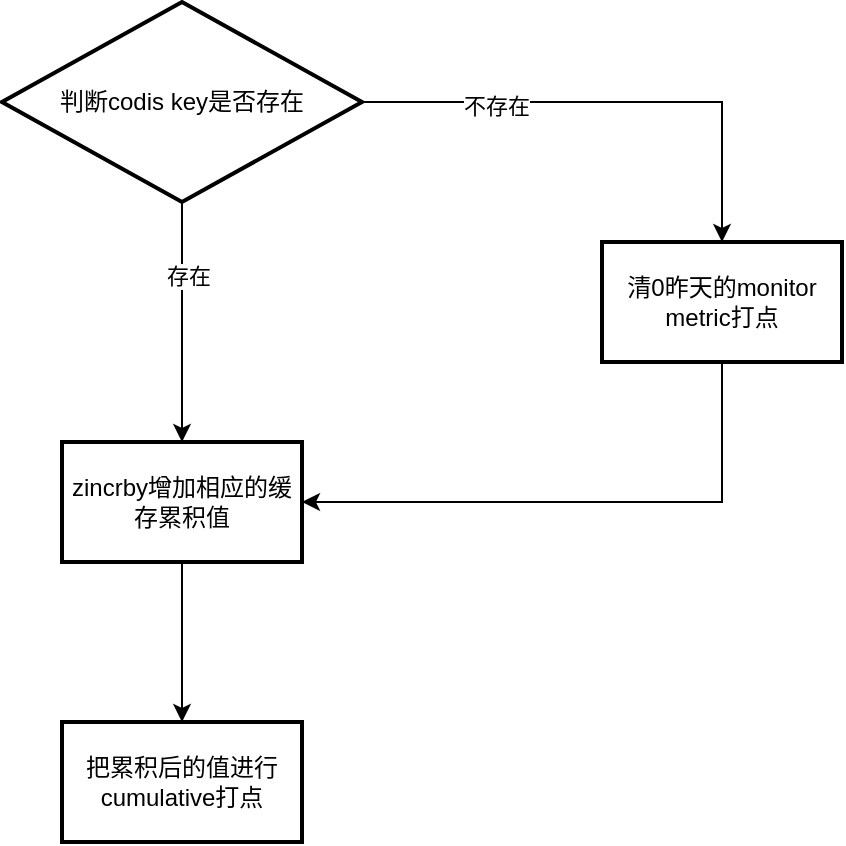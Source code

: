 <mxfile version="16.6.4" type="github">
  <diagram id="P6g-e3BMj1fywKxw2oSS" name="Page-1">
    <mxGraphModel dx="1426" dy="690" grid="1" gridSize="10" guides="1" tooltips="1" connect="1" arrows="1" fold="1" page="1" pageScale="1" pageWidth="827" pageHeight="1169" math="0" shadow="0">
      <root>
        <mxCell id="0" />
        <mxCell id="1" parent="0" />
        <mxCell id="wh7Hn2NvVBeYIk8sZpwo-45" value="" style="edgeStyle=orthogonalEdgeStyle;rounded=0;orthogonalLoop=1;jettySize=auto;html=1;" edge="1" parent="1" source="wh7Hn2NvVBeYIk8sZpwo-43" target="wh7Hn2NvVBeYIk8sZpwo-44">
          <mxGeometry relative="1" as="geometry" />
        </mxCell>
        <mxCell id="wh7Hn2NvVBeYIk8sZpwo-46" value="存在" style="edgeLabel;html=1;align=center;verticalAlign=middle;resizable=0;points=[];" vertex="1" connectable="0" parent="wh7Hn2NvVBeYIk8sZpwo-45">
          <mxGeometry x="-0.38" y="3" relative="1" as="geometry">
            <mxPoint as="offset" />
          </mxGeometry>
        </mxCell>
        <mxCell id="wh7Hn2NvVBeYIk8sZpwo-47" style="edgeStyle=orthogonalEdgeStyle;rounded=0;orthogonalLoop=1;jettySize=auto;html=1;entryX=0.5;entryY=0;entryDx=0;entryDy=0;" edge="1" parent="1" source="wh7Hn2NvVBeYIk8sZpwo-43" target="wh7Hn2NvVBeYIk8sZpwo-48">
          <mxGeometry relative="1" as="geometry">
            <mxPoint x="608" y="470" as="targetPoint" />
          </mxGeometry>
        </mxCell>
        <mxCell id="wh7Hn2NvVBeYIk8sZpwo-50" value="不存在" style="edgeLabel;html=1;align=center;verticalAlign=middle;resizable=0;points=[];" vertex="1" connectable="0" parent="wh7Hn2NvVBeYIk8sZpwo-47">
          <mxGeometry x="-0.47" y="-2" relative="1" as="geometry">
            <mxPoint as="offset" />
          </mxGeometry>
        </mxCell>
        <mxCell id="wh7Hn2NvVBeYIk8sZpwo-43" value="判断codis key是否存在" style="strokeWidth=2;html=1;shape=mxgraph.flowchart.decision;whiteSpace=wrap;" vertex="1" parent="1">
          <mxGeometry x="240" y="420" width="180" height="100" as="geometry" />
        </mxCell>
        <mxCell id="wh7Hn2NvVBeYIk8sZpwo-52" value="" style="edgeStyle=orthogonalEdgeStyle;rounded=0;orthogonalLoop=1;jettySize=auto;html=1;" edge="1" parent="1" source="wh7Hn2NvVBeYIk8sZpwo-44" target="wh7Hn2NvVBeYIk8sZpwo-51">
          <mxGeometry relative="1" as="geometry" />
        </mxCell>
        <mxCell id="wh7Hn2NvVBeYIk8sZpwo-44" value="zincrby增加相应的缓存累积值" style="whiteSpace=wrap;html=1;strokeWidth=2;" vertex="1" parent="1">
          <mxGeometry x="270" y="640" width="120" height="60" as="geometry" />
        </mxCell>
        <mxCell id="wh7Hn2NvVBeYIk8sZpwo-49" style="edgeStyle=orthogonalEdgeStyle;rounded=0;orthogonalLoop=1;jettySize=auto;html=1;entryX=1;entryY=0.5;entryDx=0;entryDy=0;exitX=0.5;exitY=1;exitDx=0;exitDy=0;" edge="1" parent="1" source="wh7Hn2NvVBeYIk8sZpwo-48" target="wh7Hn2NvVBeYIk8sZpwo-44">
          <mxGeometry relative="1" as="geometry" />
        </mxCell>
        <mxCell id="wh7Hn2NvVBeYIk8sZpwo-48" value="清0昨天的monitor metric打点" style="whiteSpace=wrap;html=1;strokeWidth=2;" vertex="1" parent="1">
          <mxGeometry x="540" y="540" width="120" height="60" as="geometry" />
        </mxCell>
        <mxCell id="wh7Hn2NvVBeYIk8sZpwo-51" value="把累积后的值进行&lt;br&gt;cumulative打点" style="whiteSpace=wrap;html=1;strokeWidth=2;" vertex="1" parent="1">
          <mxGeometry x="270" y="780" width="120" height="60" as="geometry" />
        </mxCell>
      </root>
    </mxGraphModel>
  </diagram>
</mxfile>
